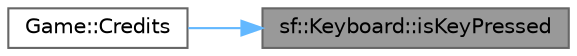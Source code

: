 digraph "sf::Keyboard::isKeyPressed"
{
 // LATEX_PDF_SIZE
  bgcolor="transparent";
  edge [fontname=Helvetica,fontsize=10,labelfontname=Helvetica,labelfontsize=10];
  node [fontname=Helvetica,fontsize=10,shape=box,height=0.2,width=0.4];
  rankdir="RL";
  Node1 [id="Node000001",label="sf::Keyboard::isKeyPressed",height=0.2,width=0.4,color="gray40", fillcolor="grey60", style="filled", fontcolor="black",tooltip="Check if a key is pressed."];
  Node1 -> Node2 [id="edge1_Node000001_Node000002",dir="back",color="steelblue1",style="solid",tooltip=" "];
  Node2 [id="Node000002",label="Game::Credits",height=0.2,width=0.4,color="grey40", fillcolor="white", style="filled",URL="$class_game.html#a4d28783b967a9c3232844ab2dd62849f",tooltip="Displays the credits screen."];
}
